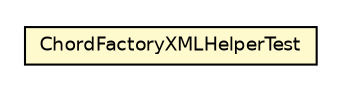 #!/usr/local/bin/dot
#
# Class diagram 
# Generated by UMLGraph version R5_6-24-gf6e263 (http://www.umlgraph.org/)
#

digraph G {
	edge [fontname="Helvetica",fontsize=10,labelfontname="Helvetica",labelfontsize=10];
	node [fontname="Helvetica",fontsize=10,shape=plaintext];
	nodesep=0.25;
	ranksep=0.5;
	// com.rockhoppertech.music.midi.js.xml.ChordFactoryXMLHelperTest
	c674 [label=<<table title="com.rockhoppertech.music.midi.js.xml.ChordFactoryXMLHelperTest" border="0" cellborder="1" cellspacing="0" cellpadding="2" port="p" bgcolor="lemonChiffon" href="./ChordFactoryXMLHelperTest.html">
		<tr><td><table border="0" cellspacing="0" cellpadding="1">
<tr><td align="center" balign="center"> ChordFactoryXMLHelperTest </td></tr>
		</table></td></tr>
		</table>>, URL="./ChordFactoryXMLHelperTest.html", fontname="Helvetica", fontcolor="black", fontsize=9.0];
}

